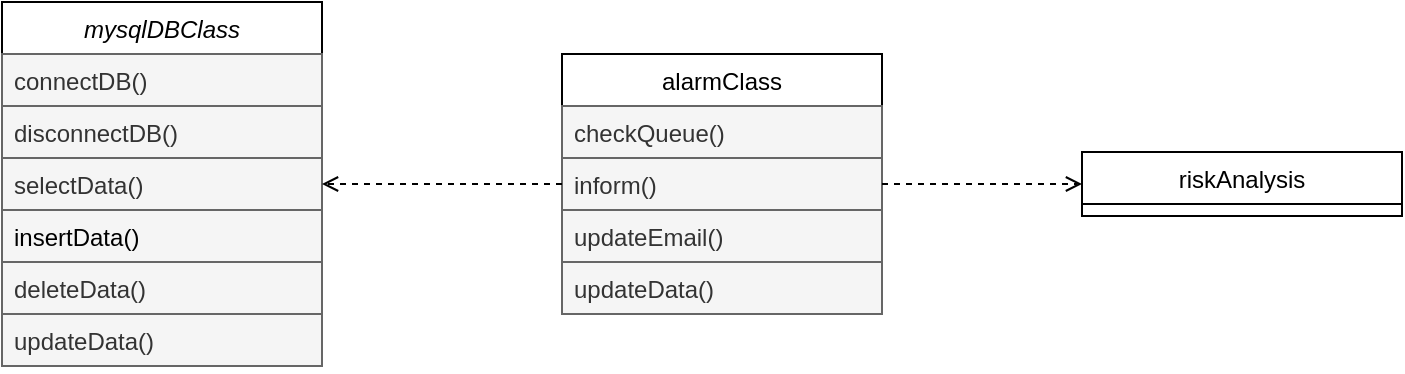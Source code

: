 <mxfile version="21.3.0" type="github">
  <diagram name="第 1 页" id="YQ1bmIgJpnBsgiv0iz2Q">
    <mxGraphModel dx="1594" dy="895" grid="1" gridSize="10" guides="1" tooltips="1" connect="1" arrows="1" fold="1" page="1" pageScale="1" pageWidth="827" pageHeight="1169" math="0" shadow="0">
      <root>
        <mxCell id="0" />
        <mxCell id="1" parent="0" />
        <mxCell id="-3d_9HrDlW2r4NlV2oaK-1" value="alarmClass" style="swimlane;fontStyle=0;align=center;verticalAlign=top;childLayout=stackLayout;horizontal=1;startSize=26;horizontalStack=0;resizeParent=1;resizeLast=0;collapsible=1;marginBottom=0;rounded=0;shadow=0;strokeWidth=1;" parent="1" vertex="1">
          <mxGeometry x="310" y="96" width="160" height="130" as="geometry">
            <mxRectangle x="340" y="380" width="170" height="26" as="alternateBounds" />
          </mxGeometry>
        </mxCell>
        <mxCell id="-3d_9HrDlW2r4NlV2oaK-2" value="checkQueue()" style="text;align=left;verticalAlign=top;spacingLeft=4;spacingRight=4;overflow=hidden;rotatable=0;points=[[0,0.5],[1,0.5]];portConstraint=eastwest;fillColor=#f5f5f5;fontColor=#333333;strokeColor=#666666;" parent="-3d_9HrDlW2r4NlV2oaK-1" vertex="1">
          <mxGeometry y="26" width="160" height="26" as="geometry" />
        </mxCell>
        <mxCell id="-3d_9HrDlW2r4NlV2oaK-3" value="inform()" style="text;align=left;verticalAlign=top;spacingLeft=4;spacingRight=4;overflow=hidden;rotatable=0;points=[[0,0.5],[1,0.5]];portConstraint=eastwest;fillColor=#f5f5f5;fontColor=#333333;strokeColor=#666666;" parent="-3d_9HrDlW2r4NlV2oaK-1" vertex="1">
          <mxGeometry y="52" width="160" height="26" as="geometry" />
        </mxCell>
        <mxCell id="-3d_9HrDlW2r4NlV2oaK-4" value="updateEmail()" style="text;align=left;verticalAlign=top;spacingLeft=4;spacingRight=4;overflow=hidden;rotatable=0;points=[[0,0.5],[1,0.5]];portConstraint=eastwest;fillColor=#f5f5f5;fontColor=#333333;strokeColor=#666666;" parent="-3d_9HrDlW2r4NlV2oaK-1" vertex="1">
          <mxGeometry y="78" width="160" height="26" as="geometry" />
        </mxCell>
        <mxCell id="-3d_9HrDlW2r4NlV2oaK-5" value="updateData()" style="text;align=left;verticalAlign=top;spacingLeft=4;spacingRight=4;overflow=hidden;rotatable=0;points=[[0,0.5],[1,0.5]];portConstraint=eastwest;fillColor=#f5f5f5;fontColor=#333333;strokeColor=#666666;" parent="-3d_9HrDlW2r4NlV2oaK-1" vertex="1">
          <mxGeometry y="104" width="160" height="26" as="geometry" />
        </mxCell>
        <mxCell id="-3d_9HrDlW2r4NlV2oaK-6" value="mysqlDBClass" style="swimlane;fontStyle=2;align=center;verticalAlign=top;childLayout=stackLayout;horizontal=1;startSize=26;horizontalStack=0;resizeParent=1;resizeLast=0;collapsible=1;marginBottom=0;rounded=0;shadow=0;strokeWidth=1;" parent="1" vertex="1">
          <mxGeometry x="30" y="70" width="160" height="182" as="geometry">
            <mxRectangle x="230" y="140" width="160" height="26" as="alternateBounds" />
          </mxGeometry>
        </mxCell>
        <mxCell id="-3d_9HrDlW2r4NlV2oaK-7" value="connectDB()" style="text;align=left;verticalAlign=top;spacingLeft=4;spacingRight=4;overflow=hidden;rotatable=0;points=[[0,0.5],[1,0.5]];portConstraint=eastwest;fillColor=#f5f5f5;fontColor=#333333;strokeColor=#666666;" parent="-3d_9HrDlW2r4NlV2oaK-6" vertex="1">
          <mxGeometry y="26" width="160" height="26" as="geometry" />
        </mxCell>
        <mxCell id="-3d_9HrDlW2r4NlV2oaK-8" value="disconnectDB()" style="text;align=left;verticalAlign=top;spacingLeft=4;spacingRight=4;overflow=hidden;rotatable=0;points=[[0,0.5],[1,0.5]];portConstraint=eastwest;rounded=0;shadow=0;html=0;fillColor=#f5f5f5;fontColor=#333333;strokeColor=#666666;" parent="-3d_9HrDlW2r4NlV2oaK-6" vertex="1">
          <mxGeometry y="52" width="160" height="26" as="geometry" />
        </mxCell>
        <mxCell id="-3d_9HrDlW2r4NlV2oaK-9" value="selectData()" style="text;align=left;verticalAlign=top;spacingLeft=4;spacingRight=4;overflow=hidden;rotatable=0;points=[[0,0.5],[1,0.5]];portConstraint=eastwest;rounded=0;shadow=0;html=0;fillColor=#f5f5f5;fontColor=#333333;strokeColor=#666666;" parent="-3d_9HrDlW2r4NlV2oaK-6" vertex="1">
          <mxGeometry y="78" width="160" height="26" as="geometry" />
        </mxCell>
        <mxCell id="-3d_9HrDlW2r4NlV2oaK-10" value="insertData()" style="text;align=left;verticalAlign=top;spacingLeft=4;spacingRight=4;overflow=hidden;rotatable=0;points=[[0,0.5],[1,0.5]];portConstraint=eastwest;rounded=0;shadow=0;html=0;fillColor=#f5f5f5;strokeColor=#666666;" parent="-3d_9HrDlW2r4NlV2oaK-6" vertex="1">
          <mxGeometry y="104" width="160" height="26" as="geometry" />
        </mxCell>
        <mxCell id="-3d_9HrDlW2r4NlV2oaK-11" value="deleteData()" style="text;align=left;verticalAlign=top;spacingLeft=4;spacingRight=4;overflow=hidden;rotatable=0;points=[[0,0.5],[1,0.5]];portConstraint=eastwest;rounded=0;shadow=0;html=0;fillColor=#f5f5f5;fontColor=#333333;strokeColor=#666666;" parent="-3d_9HrDlW2r4NlV2oaK-6" vertex="1">
          <mxGeometry y="130" width="160" height="26" as="geometry" />
        </mxCell>
        <mxCell id="-3d_9HrDlW2r4NlV2oaK-12" value="updateData()" style="text;align=left;verticalAlign=top;spacingLeft=4;spacingRight=4;overflow=hidden;rotatable=0;points=[[0,0.5],[1,0.5]];portConstraint=eastwest;rounded=0;shadow=0;html=0;fillColor=#f5f5f5;fontColor=#333333;strokeColor=#666666;" parent="-3d_9HrDlW2r4NlV2oaK-6" vertex="1">
          <mxGeometry y="156" width="160" height="26" as="geometry" />
        </mxCell>
        <mxCell id="-3d_9HrDlW2r4NlV2oaK-13" value="riskAnalysis" style="swimlane;fontStyle=0;align=center;verticalAlign=top;childLayout=stackLayout;horizontal=1;startSize=26;horizontalStack=0;resizeParent=1;resizeLast=0;collapsible=1;marginBottom=0;rounded=0;shadow=0;strokeWidth=1;" parent="1" vertex="1">
          <mxGeometry x="570" y="145" width="160" height="32" as="geometry">
            <mxRectangle x="70" y="360" width="160" height="26" as="alternateBounds" />
          </mxGeometry>
        </mxCell>
        <mxCell id="-3d_9HrDlW2r4NlV2oaK-20" style="edgeStyle=orthogonalEdgeStyle;rounded=0;orthogonalLoop=1;jettySize=auto;html=1;exitX=0;exitY=0.5;exitDx=0;exitDy=0;dashed=1;endArrow=open;endFill=0;entryX=1;entryY=0.5;entryDx=0;entryDy=0;" parent="1" source="-3d_9HrDlW2r4NlV2oaK-1" target="-3d_9HrDlW2r4NlV2oaK-6" edge="1">
          <mxGeometry relative="1" as="geometry">
            <mxPoint x="250" y="321" as="targetPoint" />
            <mxPoint x="320" y="321" as="sourcePoint" />
          </mxGeometry>
        </mxCell>
        <mxCell id="-3d_9HrDlW2r4NlV2oaK-21" style="edgeStyle=orthogonalEdgeStyle;rounded=0;orthogonalLoop=1;jettySize=auto;html=1;dashed=1;endArrow=open;endFill=0;entryX=0;entryY=0.5;entryDx=0;entryDy=0;" parent="1" source="-3d_9HrDlW2r4NlV2oaK-1" target="-3d_9HrDlW2r4NlV2oaK-13" edge="1">
          <mxGeometry relative="1" as="geometry">
            <mxPoint x="260" y="331" as="targetPoint" />
            <mxPoint x="500" y="130" as="sourcePoint" />
          </mxGeometry>
        </mxCell>
      </root>
    </mxGraphModel>
  </diagram>
</mxfile>
